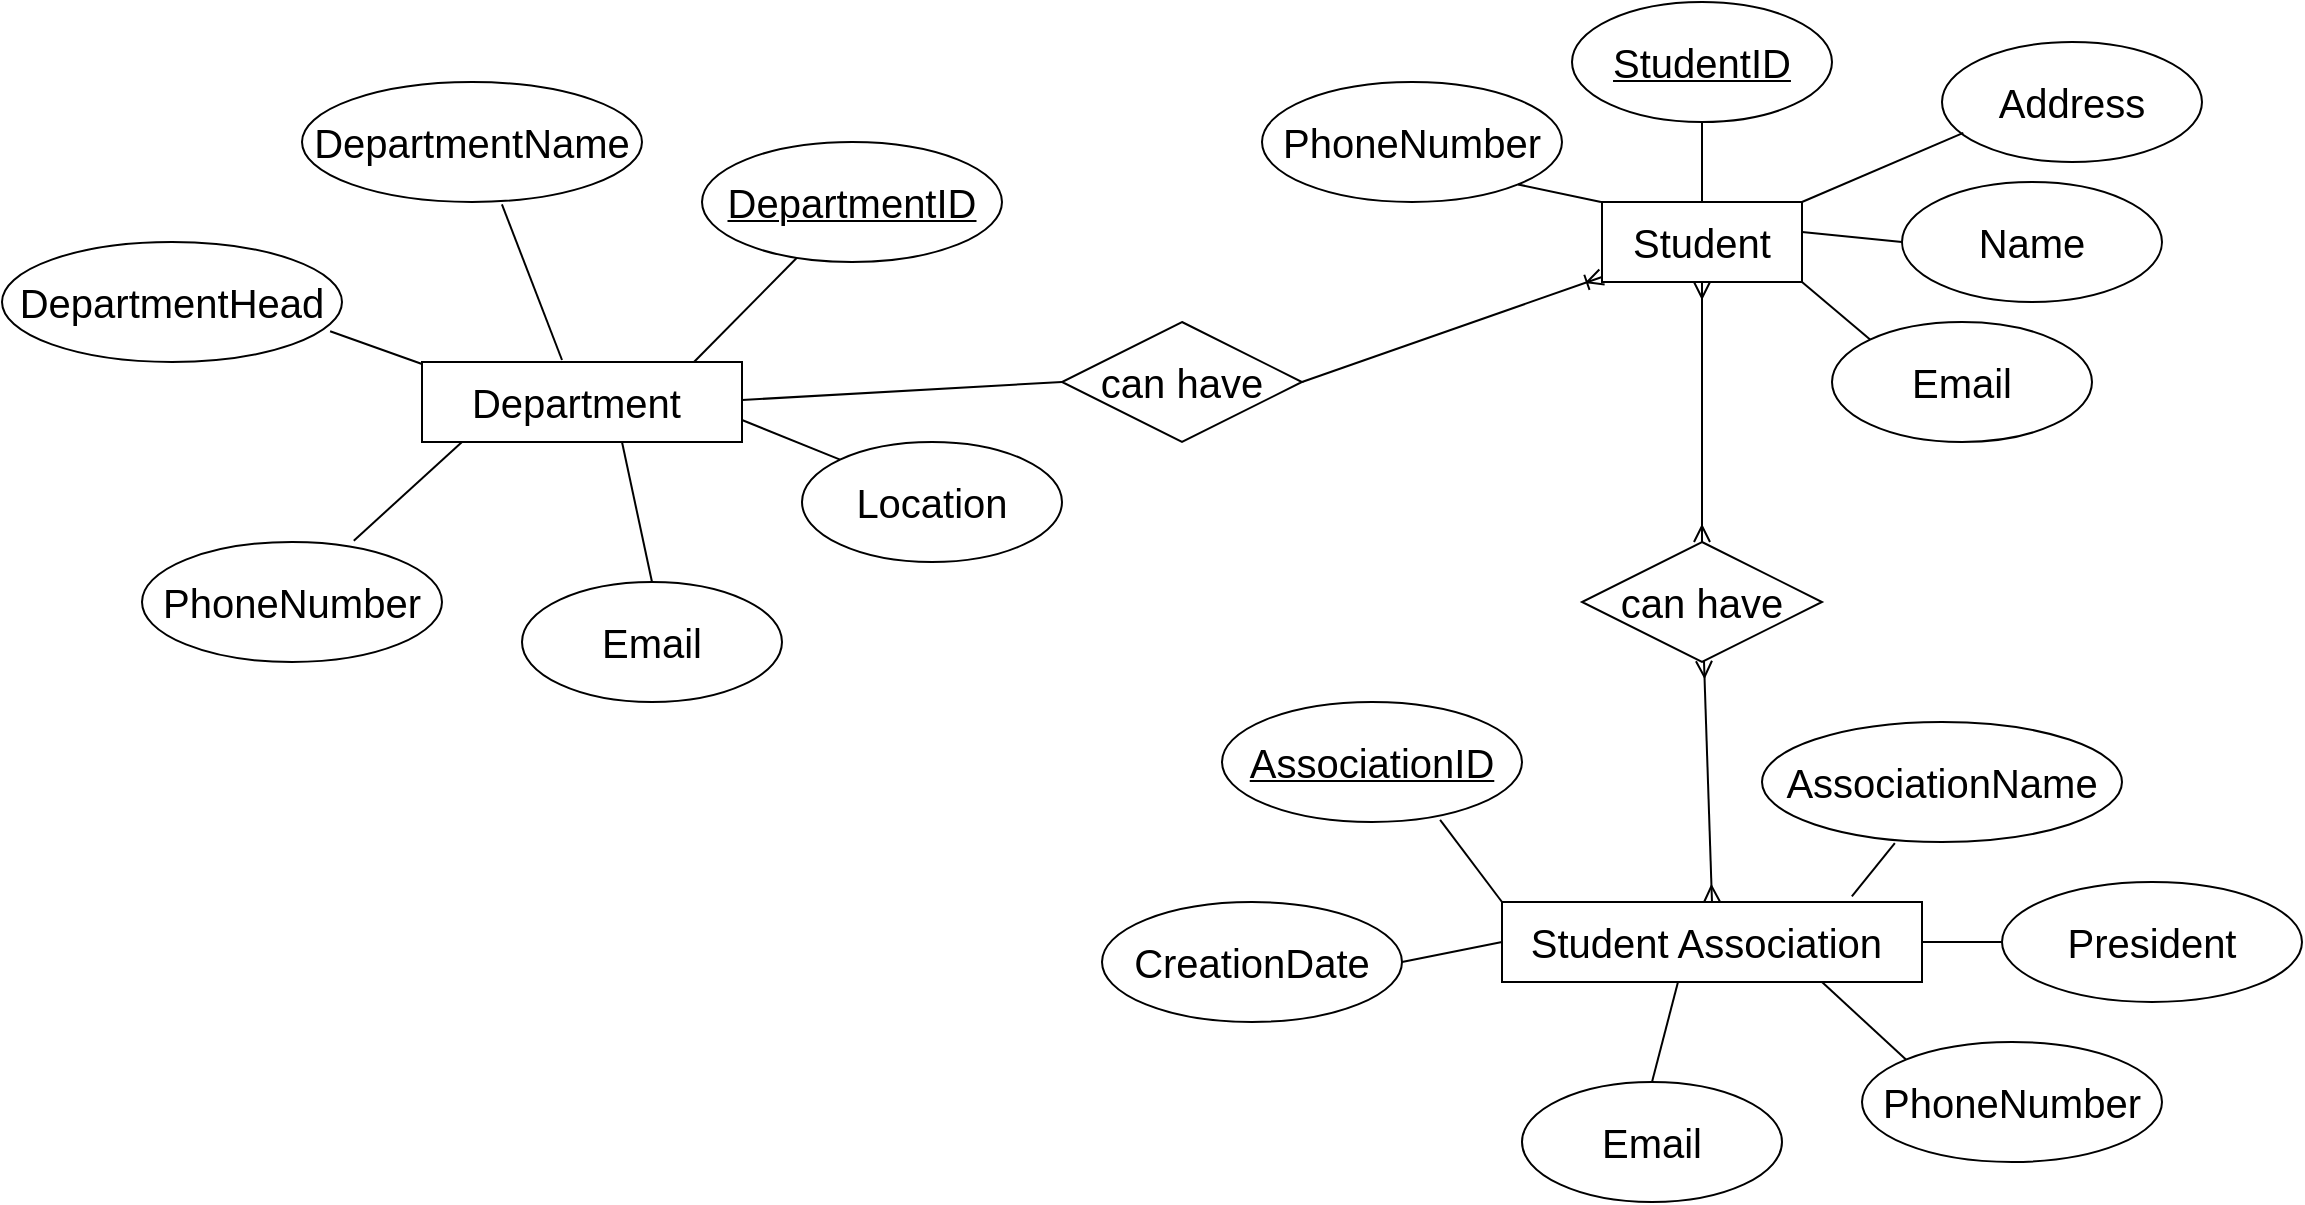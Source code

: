 <mxfile version="24.4.0" type="github">
  <diagram name="Page-1" id="YbyV28eoxzV0GdX374hJ">
    <mxGraphModel dx="2156" dy="844" grid="1" gridSize="10" guides="1" tooltips="1" connect="1" arrows="1" fold="1" page="1" pageScale="1" pageWidth="850" pageHeight="1100" background="none" math="0" shadow="0">
      <root>
        <mxCell id="0" />
        <mxCell id="1" parent="0" />
        <mxCell id="_GpoOHqEXnmoVWsLeHsH-20" value="&lt;font style=&quot;font-size: 20px;&quot;&gt;Student&lt;/font&gt;" style="whiteSpace=wrap;html=1;align=center;" parent="1" vertex="1">
          <mxGeometry x="160" y="160" width="100" height="40" as="geometry" />
        </mxCell>
        <mxCell id="_GpoOHqEXnmoVWsLeHsH-22" value="&lt;font style=&quot;font-size: 20px;&quot;&gt;Name&lt;/font&gt;" style="ellipse;whiteSpace=wrap;html=1;align=center;" parent="1" vertex="1">
          <mxGeometry x="310" y="150" width="130" height="60" as="geometry" />
        </mxCell>
        <mxCell id="_GpoOHqEXnmoVWsLeHsH-23" value="&lt;font style=&quot;font-size: 20px;&quot;&gt;StudentID&lt;/font&gt;" style="ellipse;whiteSpace=wrap;html=1;align=center;fontStyle=4;" parent="1" vertex="1">
          <mxGeometry x="145" y="60" width="130" height="60" as="geometry" />
        </mxCell>
        <mxCell id="_GpoOHqEXnmoVWsLeHsH-28" value="&lt;font style=&quot;font-size: 20px;&quot;&gt;PhoneNumber&lt;/font&gt;" style="ellipse;whiteSpace=wrap;html=1;align=center;" parent="1" vertex="1">
          <mxGeometry x="-10" y="100" width="150" height="60" as="geometry" />
        </mxCell>
        <mxCell id="_GpoOHqEXnmoVWsLeHsH-29" value="&lt;font style=&quot;font-size: 20px;&quot;&gt;Address&lt;/font&gt;" style="ellipse;whiteSpace=wrap;html=1;align=center;" parent="1" vertex="1">
          <mxGeometry x="330" y="80" width="130" height="60" as="geometry" />
        </mxCell>
        <mxCell id="_GpoOHqEXnmoVWsLeHsH-30" value="&lt;font style=&quot;font-size: 20px;&quot;&gt;Email&lt;/font&gt;" style="ellipse;whiteSpace=wrap;html=1;align=center;" parent="1" vertex="1">
          <mxGeometry x="275" y="220" width="130" height="60" as="geometry" />
        </mxCell>
        <mxCell id="_GpoOHqEXnmoVWsLeHsH-33" value="&lt;font style=&quot;font-size: 20px;&quot;&gt;AssociationID&lt;/font&gt;" style="ellipse;whiteSpace=wrap;html=1;align=center;fontStyle=4;" parent="1" vertex="1">
          <mxGeometry x="-30" y="410" width="150" height="60" as="geometry" />
        </mxCell>
        <mxCell id="_GpoOHqEXnmoVWsLeHsH-34" value="&lt;font style=&quot;font-size: 20px;&quot;&gt;DepartmentID&lt;/font&gt;" style="ellipse;whiteSpace=wrap;html=1;align=center;fontStyle=4;" parent="1" vertex="1">
          <mxGeometry x="-290" y="130" width="150" height="60" as="geometry" />
        </mxCell>
        <mxCell id="_GpoOHqEXnmoVWsLeHsH-41" value="" style="endArrow=none;html=1;rounded=0;entryX=0.082;entryY=0.757;entryDx=0;entryDy=0;entryPerimeter=0;" parent="1" target="_GpoOHqEXnmoVWsLeHsH-29" edge="1">
          <mxGeometry width="50" height="50" relative="1" as="geometry">
            <mxPoint x="260" y="160" as="sourcePoint" />
            <mxPoint x="310" y="110" as="targetPoint" />
          </mxGeometry>
        </mxCell>
        <mxCell id="_GpoOHqEXnmoVWsLeHsH-45" value="" style="endArrow=none;html=1;rounded=0;entryX=0.5;entryY=1;entryDx=0;entryDy=0;exitX=0.5;exitY=0;exitDx=0;exitDy=0;" parent="1" source="_GpoOHqEXnmoVWsLeHsH-20" target="_GpoOHqEXnmoVWsLeHsH-23" edge="1">
          <mxGeometry width="50" height="50" relative="1" as="geometry">
            <mxPoint x="200" y="160" as="sourcePoint" />
            <mxPoint x="281" y="125" as="targetPoint" />
          </mxGeometry>
        </mxCell>
        <mxCell id="_GpoOHqEXnmoVWsLeHsH-46" value="" style="endArrow=none;html=1;rounded=0;entryX=0;entryY=0.5;entryDx=0;entryDy=0;" parent="1" target="_GpoOHqEXnmoVWsLeHsH-22" edge="1">
          <mxGeometry width="50" height="50" relative="1" as="geometry">
            <mxPoint x="260" y="175" as="sourcePoint" />
            <mxPoint x="341" y="140" as="targetPoint" />
          </mxGeometry>
        </mxCell>
        <mxCell id="_GpoOHqEXnmoVWsLeHsH-47" value="" style="endArrow=none;html=1;rounded=0;entryX=0;entryY=0;entryDx=0;entryDy=0;" parent="1" target="_GpoOHqEXnmoVWsLeHsH-30" edge="1">
          <mxGeometry width="50" height="50" relative="1" as="geometry">
            <mxPoint x="260" y="200" as="sourcePoint" />
            <mxPoint x="341" y="165" as="targetPoint" />
          </mxGeometry>
        </mxCell>
        <mxCell id="_GpoOHqEXnmoVWsLeHsH-50" value="" style="endArrow=none;html=1;rounded=0;entryX=1;entryY=1;entryDx=0;entryDy=0;" parent="1" target="_GpoOHqEXnmoVWsLeHsH-28" edge="1">
          <mxGeometry width="50" height="50" relative="1" as="geometry">
            <mxPoint x="159.5" y="160" as="sourcePoint" />
            <mxPoint x="240.5" y="125" as="targetPoint" />
          </mxGeometry>
        </mxCell>
        <mxCell id="_GpoOHqEXnmoVWsLeHsH-51" value="&lt;font style=&quot;font-size: 20px;&quot;&gt;Student Association&amp;nbsp;&lt;/font&gt;" style="whiteSpace=wrap;html=1;align=center;" parent="1" vertex="1">
          <mxGeometry x="110" y="510" width="210" height="40" as="geometry" />
        </mxCell>
        <mxCell id="_GpoOHqEXnmoVWsLeHsH-81" value="&lt;font style=&quot;font-size: 20px;&quot;&gt;PhoneNumber&lt;/font&gt;" style="ellipse;whiteSpace=wrap;html=1;align=center;" parent="1" vertex="1">
          <mxGeometry x="290" y="580" width="150" height="60" as="geometry" />
        </mxCell>
        <mxCell id="_GpoOHqEXnmoVWsLeHsH-82" value="&lt;font style=&quot;font-size: 20px;&quot;&gt;Email&lt;/font&gt;" style="ellipse;whiteSpace=wrap;html=1;align=center;" parent="1" vertex="1">
          <mxGeometry x="120" y="600" width="130" height="60" as="geometry" />
        </mxCell>
        <mxCell id="_GpoOHqEXnmoVWsLeHsH-85" value="" style="fontSize=12;html=1;endArrow=ERmany;startArrow=ERmany;rounded=0;exitX=0.5;exitY=0;exitDx=0;exitDy=0;" parent="1" source="_GpoOHqEXnmoVWsLeHsH-53" edge="1">
          <mxGeometry width="100" height="100" relative="1" as="geometry">
            <mxPoint x="110" y="300" as="sourcePoint" />
            <mxPoint x="210" y="200" as="targetPoint" />
          </mxGeometry>
        </mxCell>
        <mxCell id="_GpoOHqEXnmoVWsLeHsH-86" value="" style="fontSize=12;html=1;endArrow=ERmany;startArrow=ERmany;rounded=0;exitX=0.5;exitY=0;exitDx=0;exitDy=0;" parent="1" source="_GpoOHqEXnmoVWsLeHsH-51" target="_GpoOHqEXnmoVWsLeHsH-53" edge="1">
          <mxGeometry width="100" height="100" relative="1" as="geometry">
            <mxPoint x="215" y="510" as="sourcePoint" />
            <mxPoint x="210" y="200" as="targetPoint" />
          </mxGeometry>
        </mxCell>
        <mxCell id="_GpoOHqEXnmoVWsLeHsH-53" value="&lt;font style=&quot;font-size: 20px;&quot;&gt;can have&lt;/font&gt;" style="shape=rhombus;perimeter=rhombusPerimeter;whiteSpace=wrap;html=1;align=center;" parent="1" vertex="1">
          <mxGeometry x="150" y="330" width="120" height="60" as="geometry" />
        </mxCell>
        <mxCell id="_GpoOHqEXnmoVWsLeHsH-87" value="&lt;font style=&quot;font-size: 20px;&quot;&gt;President&lt;/font&gt;" style="ellipse;whiteSpace=wrap;html=1;align=center;" parent="1" vertex="1">
          <mxGeometry x="360" y="500" width="150" height="60" as="geometry" />
        </mxCell>
        <mxCell id="_GpoOHqEXnmoVWsLeHsH-88" value="&lt;font style=&quot;font-size: 20px;&quot;&gt;CreationDate&lt;/font&gt;" style="ellipse;whiteSpace=wrap;html=1;align=center;" parent="1" vertex="1">
          <mxGeometry x="-90" y="510" width="150" height="60" as="geometry" />
        </mxCell>
        <mxCell id="_GpoOHqEXnmoVWsLeHsH-89" value="&lt;font style=&quot;font-size: 20px;&quot;&gt;AssociationName&lt;/font&gt;" style="ellipse;whiteSpace=wrap;html=1;align=center;" parent="1" vertex="1">
          <mxGeometry x="240" y="420" width="180" height="60" as="geometry" />
        </mxCell>
        <mxCell id="_GpoOHqEXnmoVWsLeHsH-90" value="" style="endArrow=none;html=1;rounded=0;entryX=0.727;entryY=0.982;entryDx=0;entryDy=0;entryPerimeter=0;exitX=0;exitY=0;exitDx=0;exitDy=0;" parent="1" source="_GpoOHqEXnmoVWsLeHsH-51" target="_GpoOHqEXnmoVWsLeHsH-33" edge="1">
          <mxGeometry width="50" height="50" relative="1" as="geometry">
            <mxPoint x="110" y="509" as="sourcePoint" />
            <mxPoint x="68.5" y="500" as="targetPoint" />
          </mxGeometry>
        </mxCell>
        <mxCell id="_GpoOHqEXnmoVWsLeHsH-91" value="" style="endArrow=none;html=1;rounded=0;entryX=0.369;entryY=1.009;entryDx=0;entryDy=0;entryPerimeter=0;exitX=0.833;exitY=-0.069;exitDx=0;exitDy=0;exitPerimeter=0;" parent="1" source="_GpoOHqEXnmoVWsLeHsH-51" target="_GpoOHqEXnmoVWsLeHsH-89" edge="1">
          <mxGeometry width="50" height="50" relative="1" as="geometry">
            <mxPoint x="310" y="509" as="sourcePoint" />
            <mxPoint x="268.5" y="500" as="targetPoint" />
          </mxGeometry>
        </mxCell>
        <mxCell id="_GpoOHqEXnmoVWsLeHsH-92" value="" style="endArrow=none;html=1;rounded=0;entryX=1;entryY=0.5;entryDx=0;entryDy=0;exitX=0;exitY=0.5;exitDx=0;exitDy=0;" parent="1" source="_GpoOHqEXnmoVWsLeHsH-87" target="_GpoOHqEXnmoVWsLeHsH-51" edge="1">
          <mxGeometry width="50" height="50" relative="1" as="geometry">
            <mxPoint x="360.75" y="544.5" as="sourcePoint" />
            <mxPoint x="319.25" y="535.5" as="targetPoint" />
          </mxGeometry>
        </mxCell>
        <mxCell id="_GpoOHqEXnmoVWsLeHsH-93" value="" style="endArrow=none;html=1;rounded=0;entryX=0;entryY=0;entryDx=0;entryDy=0;" parent="1" target="_GpoOHqEXnmoVWsLeHsH-81" edge="1">
          <mxGeometry width="50" height="50" relative="1" as="geometry">
            <mxPoint x="270" y="550" as="sourcePoint" />
            <mxPoint x="320" y="500" as="targetPoint" />
          </mxGeometry>
        </mxCell>
        <mxCell id="_GpoOHqEXnmoVWsLeHsH-95" value="" style="endArrow=none;html=1;rounded=0;entryX=0.5;entryY=0;entryDx=0;entryDy=0;" parent="1" target="_GpoOHqEXnmoVWsLeHsH-82" edge="1">
          <mxGeometry width="50" height="50" relative="1" as="geometry">
            <mxPoint x="198" y="550" as="sourcePoint" />
            <mxPoint x="240" y="589" as="targetPoint" />
          </mxGeometry>
        </mxCell>
        <mxCell id="_GpoOHqEXnmoVWsLeHsH-96" value="" style="endArrow=none;html=1;rounded=0;entryX=0;entryY=0.5;entryDx=0;entryDy=0;exitX=1;exitY=0.5;exitDx=0;exitDy=0;" parent="1" source="_GpoOHqEXnmoVWsLeHsH-88" target="_GpoOHqEXnmoVWsLeHsH-51" edge="1">
          <mxGeometry width="50" height="50" relative="1" as="geometry">
            <mxPoint x="50" y="580" as="sourcePoint" />
            <mxPoint x="100" y="530" as="targetPoint" />
          </mxGeometry>
        </mxCell>
        <mxCell id="_GpoOHqEXnmoVWsLeHsH-97" value="&lt;font style=&quot;font-size: 20px;&quot;&gt;Department&amp;nbsp;&lt;/font&gt;" style="whiteSpace=wrap;html=1;align=center;" parent="1" vertex="1">
          <mxGeometry x="-430" y="240" width="160" height="40" as="geometry" />
        </mxCell>
        <mxCell id="sIX8jyQrvL1jCZMq7ES4-1" value="&lt;font style=&quot;font-size: 20px;&quot;&gt;can have&lt;/font&gt;" style="shape=rhombus;perimeter=rhombusPerimeter;whiteSpace=wrap;html=1;align=center;" parent="1" vertex="1">
          <mxGeometry x="-110" y="220" width="120" height="60" as="geometry" />
        </mxCell>
        <mxCell id="sIX8jyQrvL1jCZMq7ES4-2" value="&lt;font style=&quot;font-size: 20px;&quot;&gt;PhoneNumber&lt;/font&gt;" style="ellipse;whiteSpace=wrap;html=1;align=center;" parent="1" vertex="1">
          <mxGeometry x="-570" y="330" width="150" height="60" as="geometry" />
        </mxCell>
        <mxCell id="sIX8jyQrvL1jCZMq7ES4-3" value="&lt;font style=&quot;font-size: 20px;&quot;&gt;Email&lt;/font&gt;" style="ellipse;whiteSpace=wrap;html=1;align=center;" parent="1" vertex="1">
          <mxGeometry x="-380" y="350" width="130" height="60" as="geometry" />
        </mxCell>
        <mxCell id="sIX8jyQrvL1jCZMq7ES4-4" value="&lt;font style=&quot;font-size: 20px;&quot;&gt;DepartmentName&lt;/font&gt;" style="ellipse;whiteSpace=wrap;html=1;align=center;" parent="1" vertex="1">
          <mxGeometry x="-490" y="100" width="170" height="60" as="geometry" />
        </mxCell>
        <mxCell id="sIX8jyQrvL1jCZMq7ES4-5" value="&lt;font style=&quot;font-size: 20px;&quot;&gt;DepartmentHead&lt;/font&gt;" style="ellipse;whiteSpace=wrap;html=1;align=center;" parent="1" vertex="1">
          <mxGeometry x="-640" y="180" width="170" height="60" as="geometry" />
        </mxCell>
        <mxCell id="sIX8jyQrvL1jCZMq7ES4-6" value="&lt;font style=&quot;font-size: 20px;&quot;&gt;Location&lt;/font&gt;" style="ellipse;whiteSpace=wrap;html=1;align=center;" parent="1" vertex="1">
          <mxGeometry x="-240" y="280" width="130" height="60" as="geometry" />
        </mxCell>
        <mxCell id="sIX8jyQrvL1jCZMq7ES4-7" value="" style="endArrow=none;html=1;rounded=0;entryX=0;entryY=0.5;entryDx=0;entryDy=0;exitX=0.5;exitY=0;exitDx=0;exitDy=0;" parent="1" source="sIX8jyQrvL1jCZMq7ES4-3" edge="1">
          <mxGeometry width="50" height="50" relative="1" as="geometry">
            <mxPoint x="-380" y="290" as="sourcePoint" />
            <mxPoint x="-330" y="280" as="targetPoint" />
          </mxGeometry>
        </mxCell>
        <mxCell id="sIX8jyQrvL1jCZMq7ES4-8" value="" style="endArrow=none;html=1;rounded=0;entryX=0;entryY=0.5;entryDx=0;entryDy=0;exitX=0.706;exitY=-0.011;exitDx=0;exitDy=0;exitPerimeter=0;" parent="1" source="sIX8jyQrvL1jCZMq7ES4-2" edge="1">
          <mxGeometry width="50" height="50" relative="1" as="geometry">
            <mxPoint x="-460" y="290" as="sourcePoint" />
            <mxPoint x="-410" y="280" as="targetPoint" />
          </mxGeometry>
        </mxCell>
        <mxCell id="sIX8jyQrvL1jCZMq7ES4-9" value="" style="endArrow=none;html=1;rounded=0;entryX=0;entryY=0.5;entryDx=0;entryDy=0;exitX=0.965;exitY=0.744;exitDx=0;exitDy=0;exitPerimeter=0;" parent="1" source="sIX8jyQrvL1jCZMq7ES4-5" edge="1">
          <mxGeometry width="50" height="50" relative="1" as="geometry">
            <mxPoint x="-484" y="290" as="sourcePoint" />
            <mxPoint x="-430" y="241" as="targetPoint" />
          </mxGeometry>
        </mxCell>
        <mxCell id="sIX8jyQrvL1jCZMq7ES4-10" value="" style="endArrow=none;html=1;rounded=0;entryX=0.588;entryY=1.019;entryDx=0;entryDy=0;exitX=0.706;exitY=-0.011;exitDx=0;exitDy=0;exitPerimeter=0;entryPerimeter=0;" parent="1" target="sIX8jyQrvL1jCZMq7ES4-4" edge="1">
          <mxGeometry width="50" height="50" relative="1" as="geometry">
            <mxPoint x="-360" y="239" as="sourcePoint" />
            <mxPoint x="-306" y="190" as="targetPoint" />
          </mxGeometry>
        </mxCell>
        <mxCell id="sIX8jyQrvL1jCZMq7ES4-11" value="" style="endArrow=none;html=1;rounded=0;exitX=0.706;exitY=-0.011;exitDx=0;exitDy=0;exitPerimeter=0;" parent="1" target="_GpoOHqEXnmoVWsLeHsH-34" edge="1">
          <mxGeometry width="50" height="50" relative="1" as="geometry">
            <mxPoint x="-294" y="240" as="sourcePoint" />
            <mxPoint x="-240" y="191" as="targetPoint" />
          </mxGeometry>
        </mxCell>
        <mxCell id="sIX8jyQrvL1jCZMq7ES4-12" value="" style="endArrow=none;html=1;rounded=0;entryX=0;entryY=0;entryDx=0;entryDy=0;exitX=0.706;exitY=-0.011;exitDx=0;exitDy=0;exitPerimeter=0;" parent="1" target="sIX8jyQrvL1jCZMq7ES4-6" edge="1">
          <mxGeometry width="50" height="50" relative="1" as="geometry">
            <mxPoint x="-270" y="269" as="sourcePoint" />
            <mxPoint x="-216" y="220" as="targetPoint" />
          </mxGeometry>
        </mxCell>
        <mxCell id="sIX8jyQrvL1jCZMq7ES4-13" value="" style="endArrow=none;html=1;rounded=0;exitX=0.706;exitY=-0.011;exitDx=0;exitDy=0;exitPerimeter=0;entryX=0;entryY=0.5;entryDx=0;entryDy=0;" parent="1" target="sIX8jyQrvL1jCZMq7ES4-1" edge="1">
          <mxGeometry width="50" height="50" relative="1" as="geometry">
            <mxPoint x="-270" y="259" as="sourcePoint" />
            <mxPoint x="-216" y="210" as="targetPoint" />
          </mxGeometry>
        </mxCell>
        <mxCell id="sIX8jyQrvL1jCZMq7ES4-14" value="" style="fontSize=12;html=1;endArrow=ERoneToMany;rounded=0;" parent="1" target="_GpoOHqEXnmoVWsLeHsH-20" edge="1">
          <mxGeometry width="100" height="100" relative="1" as="geometry">
            <mxPoint x="10" y="250" as="sourcePoint" />
            <mxPoint x="110" y="150" as="targetPoint" />
          </mxGeometry>
        </mxCell>
      </root>
    </mxGraphModel>
  </diagram>
</mxfile>
